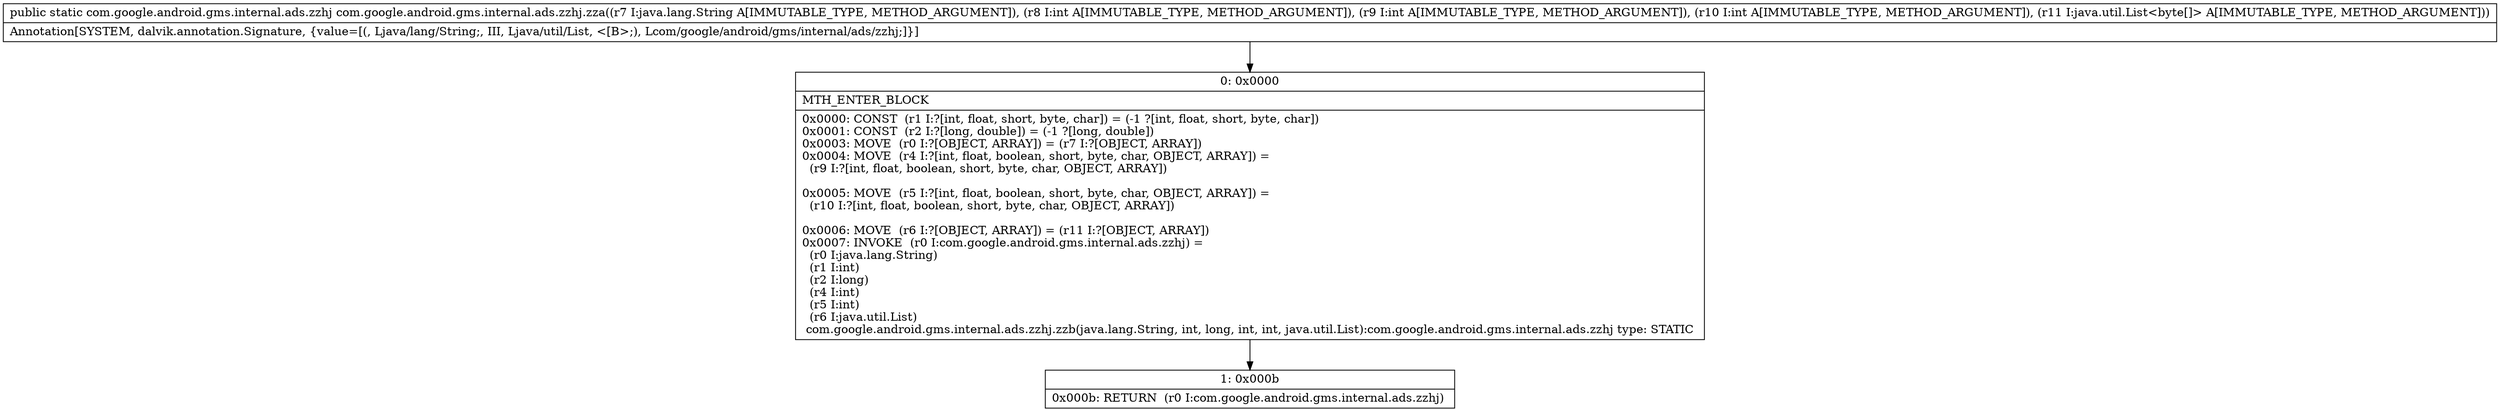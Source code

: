 digraph "CFG forcom.google.android.gms.internal.ads.zzhj.zza(Ljava\/lang\/String;IIILjava\/util\/List;)Lcom\/google\/android\/gms\/internal\/ads\/zzhj;" {
Node_0 [shape=record,label="{0\:\ 0x0000|MTH_ENTER_BLOCK\l|0x0000: CONST  (r1 I:?[int, float, short, byte, char]) = (\-1 ?[int, float, short, byte, char]) \l0x0001: CONST  (r2 I:?[long, double]) = (\-1 ?[long, double]) \l0x0003: MOVE  (r0 I:?[OBJECT, ARRAY]) = (r7 I:?[OBJECT, ARRAY]) \l0x0004: MOVE  (r4 I:?[int, float, boolean, short, byte, char, OBJECT, ARRAY]) = \l  (r9 I:?[int, float, boolean, short, byte, char, OBJECT, ARRAY])\l \l0x0005: MOVE  (r5 I:?[int, float, boolean, short, byte, char, OBJECT, ARRAY]) = \l  (r10 I:?[int, float, boolean, short, byte, char, OBJECT, ARRAY])\l \l0x0006: MOVE  (r6 I:?[OBJECT, ARRAY]) = (r11 I:?[OBJECT, ARRAY]) \l0x0007: INVOKE  (r0 I:com.google.android.gms.internal.ads.zzhj) = \l  (r0 I:java.lang.String)\l  (r1 I:int)\l  (r2 I:long)\l  (r4 I:int)\l  (r5 I:int)\l  (r6 I:java.util.List)\l com.google.android.gms.internal.ads.zzhj.zzb(java.lang.String, int, long, int, int, java.util.List):com.google.android.gms.internal.ads.zzhj type: STATIC \l}"];
Node_1 [shape=record,label="{1\:\ 0x000b|0x000b: RETURN  (r0 I:com.google.android.gms.internal.ads.zzhj) \l}"];
MethodNode[shape=record,label="{public static com.google.android.gms.internal.ads.zzhj com.google.android.gms.internal.ads.zzhj.zza((r7 I:java.lang.String A[IMMUTABLE_TYPE, METHOD_ARGUMENT]), (r8 I:int A[IMMUTABLE_TYPE, METHOD_ARGUMENT]), (r9 I:int A[IMMUTABLE_TYPE, METHOD_ARGUMENT]), (r10 I:int A[IMMUTABLE_TYPE, METHOD_ARGUMENT]), (r11 I:java.util.List\<byte[]\> A[IMMUTABLE_TYPE, METHOD_ARGUMENT]))  | Annotation[SYSTEM, dalvik.annotation.Signature, \{value=[(, Ljava\/lang\/String;, III, Ljava\/util\/List, \<[B\>;), Lcom\/google\/android\/gms\/internal\/ads\/zzhj;]\}]\l}"];
MethodNode -> Node_0;
Node_0 -> Node_1;
}

